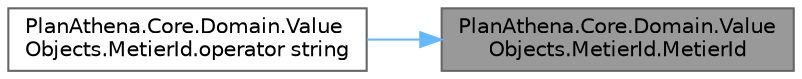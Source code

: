 digraph "PlanAthena.Core.Domain.ValueObjects.MetierId.MetierId"
{
 // LATEX_PDF_SIZE
  bgcolor="transparent";
  edge [fontname=Helvetica,fontsize=10,labelfontname=Helvetica,labelfontsize=10];
  node [fontname=Helvetica,fontsize=10,shape=box,height=0.2,width=0.4];
  rankdir="RL";
  Node1 [id="Node000001",label="PlanAthena.Core.Domain.Value\lObjects.MetierId.MetierId",height=0.2,width=0.4,color="gray40", fillcolor="grey60", style="filled", fontcolor="black",tooltip=" "];
  Node1 -> Node2 [id="edge1_Node000001_Node000002",dir="back",color="steelblue1",style="solid",tooltip=" "];
  Node2 [id="Node000002",label="PlanAthena.Core.Domain.Value\lObjects.MetierId.operator string",height=0.2,width=0.4,color="grey40", fillcolor="white", style="filled",URL="$struct_plan_athena_1_1_core_1_1_domain_1_1_value_objects_1_1_metier_id.html#a8ceb5d8eec4ed36aefc0b239e3d1b69a",tooltip=" "];
}
